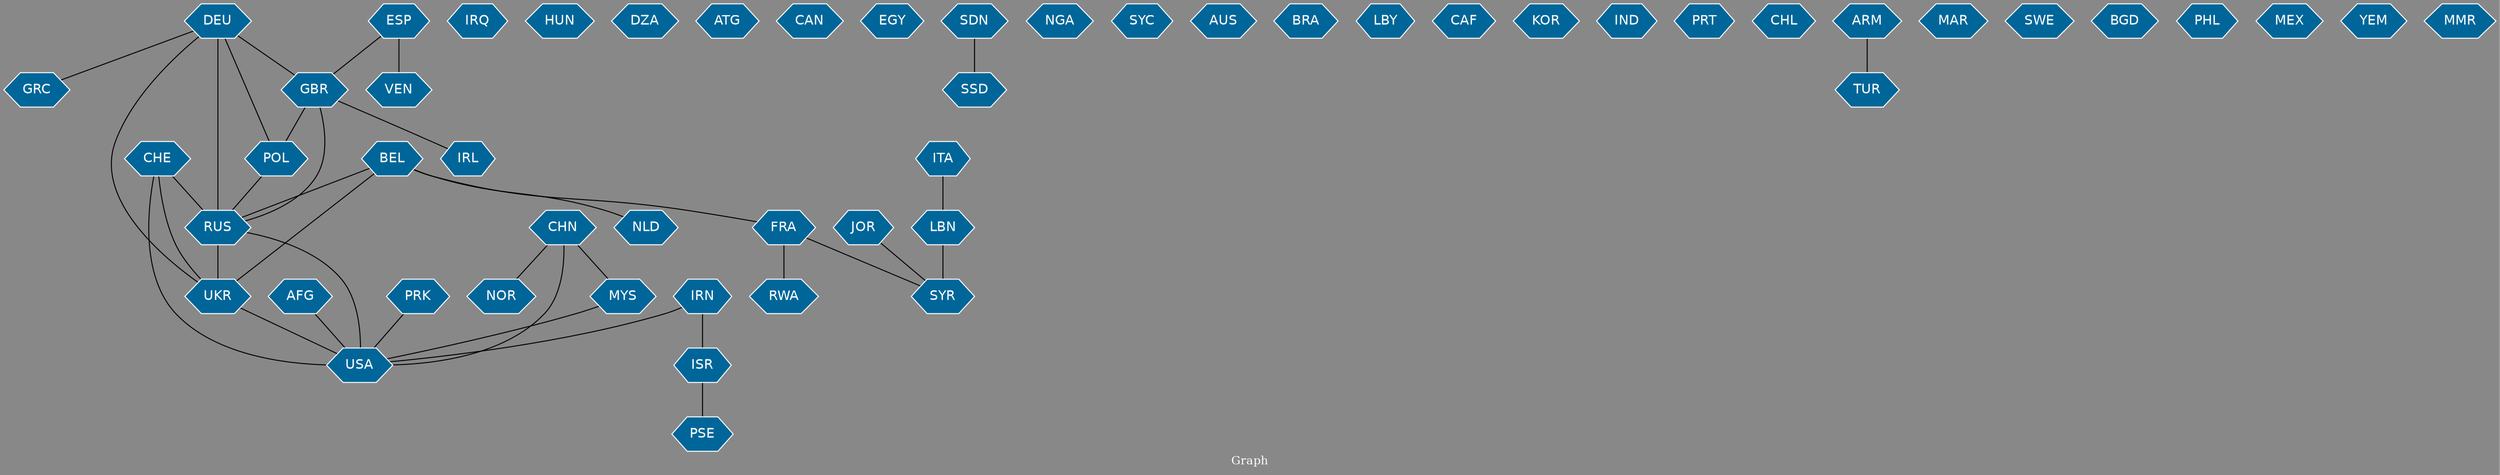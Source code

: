 // Countries together in item graph
graph {
	graph [bgcolor="#888888" fontcolor=white fontsize=12 label="Graph" outputorder=edgesfirst overlap=prism]
	node [color=white fillcolor="#006699" fontcolor=white fontname=Helvetica shape=hexagon style=filled]
	edge [arrowhead=open color=black fontcolor=white fontname=Courier fontsize=12]
		UKR [label=UKR]
		RUS [label=RUS]
		IRQ [label=IRQ]
		FRA [label=FRA]
		USA [label=USA]
		ITA [label=ITA]
		AFG [label=AFG]
		CHN [label=CHN]
		NOR [label=NOR]
		PSE [label=PSE]
		HUN [label=HUN]
		DZA [label=DZA]
		MYS [label=MYS]
		SYR [label=SYR]
		LBN [label=LBN]
		ATG [label=ATG]
		CAN [label=CAN]
		CHE [label=CHE]
		EGY [label=EGY]
		SSD [label=SSD]
		SDN [label=SDN]
		ISR [label=ISR]
		NGA [label=NGA]
		GBR [label=GBR]
		SYC [label=SYC]
		RWA [label=RWA]
		BEL [label=BEL]
		AUS [label=AUS]
		BRA [label=BRA]
		PRK [label=PRK]
		LBY [label=LBY]
		DEU [label=DEU]
		NLD [label=NLD]
		CAF [label=CAF]
		KOR [label=KOR]
		IND [label=IND]
		POL [label=POL]
		PRT [label=PRT]
		CHL [label=CHL]
		TUR [label=TUR]
		ARM [label=ARM]
		MAR [label=MAR]
		IRN [label=IRN]
		SWE [label=SWE]
		BGD [label=BGD]
		PHL [label=PHL]
		GRC [label=GRC]
		VEN [label=VEN]
		MEX [label=MEX]
		YEM [label=YEM]
		IRL [label=IRL]
		ESP [label=ESP]
		MMR [label=MMR]
		JOR [label=JOR]
			DEU -- UKR [weight=2]
			ISR -- PSE [weight=6]
			DEU -- RUS [weight=5]
			ITA -- LBN [weight=1]
			CHN -- USA [weight=3]
			CHE -- RUS [weight=3]
			DEU -- POL [weight=2]
			BEL -- NLD [weight=1]
			ESP -- VEN [weight=2]
			MYS -- USA [weight=2]
			ARM -- TUR [weight=1]
			JOR -- SYR [weight=1]
			DEU -- GBR [weight=2]
			AFG -- USA [weight=3]
			CHE -- USA [weight=2]
			GBR -- IRL [weight=1]
			RUS -- USA [weight=12]
			CHE -- UKR [weight=5]
			LBN -- SYR [weight=5]
			UKR -- USA [weight=7]
			RUS -- UKR [weight=40]
			BEL -- RUS [weight=2]
			BEL -- FRA [weight=1]
			IRN -- USA [weight=1]
			GBR -- POL [weight=2]
			DEU -- GRC [weight=1]
			SDN -- SSD [weight=3]
			ESP -- GBR [weight=1]
			CHN -- MYS [weight=2]
			GBR -- RUS [weight=2]
			POL -- RUS [weight=2]
			CHN -- NOR [weight=2]
			IRN -- ISR [weight=1]
			FRA -- RWA [weight=3]
			PRK -- USA [weight=2]
			FRA -- SYR [weight=1]
			BEL -- UKR [weight=1]
}